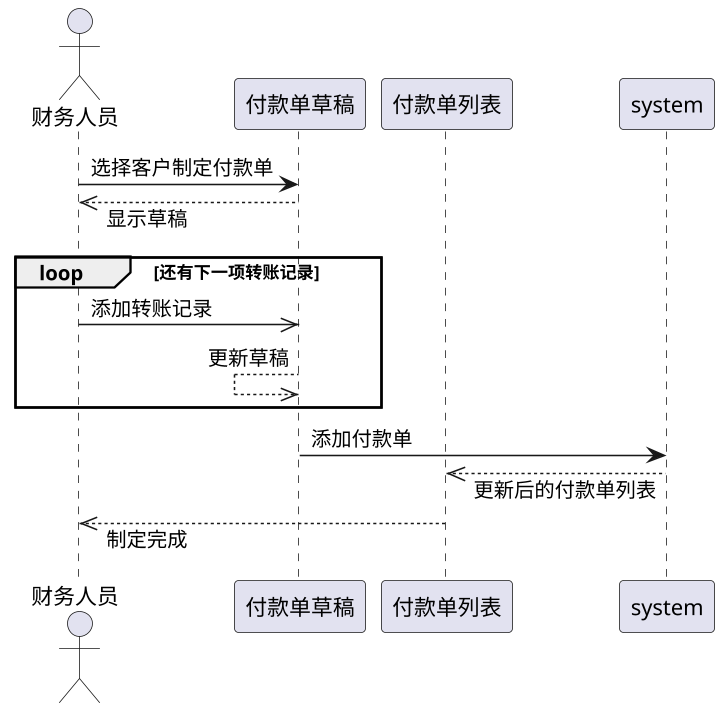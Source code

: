 @startuml
skinparam dpi 150
actor 财务人员
participant 付款单草稿
participant 付款单列表
participant system
skinparam responseMessageBelowArrow true
财务人员 -> 付款单草稿: 选择客户制定付款单
财务人员 <<-- 付款单草稿: 显示草稿
loop 还有下一项转账记录
    财务人员 ->> 付款单草稿: 添加转账记录
    付款单草稿 <<-- 付款单草稿: 更新草稿
end
付款单草稿 -> system: 添加付款单
付款单列表 <<-- system: 更新后的付款单列表
财务人员 <<-- 付款单列表: 制定完成
@enduml